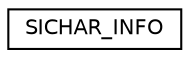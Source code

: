 digraph "Graphical Class Hierarchy"
{
  edge [fontname="Helvetica",fontsize="10",labelfontname="Helvetica",labelfontsize="10"];
  node [fontname="Helvetica",fontsize="10",shape=record];
  rankdir="LR";
  Node0 [label="SICHAR_INFO",height=0.2,width=0.4,color="black", fillcolor="white", style="filled",URL="$class_s_i_c_h_a_r___i_n_f_o.html"];
}
